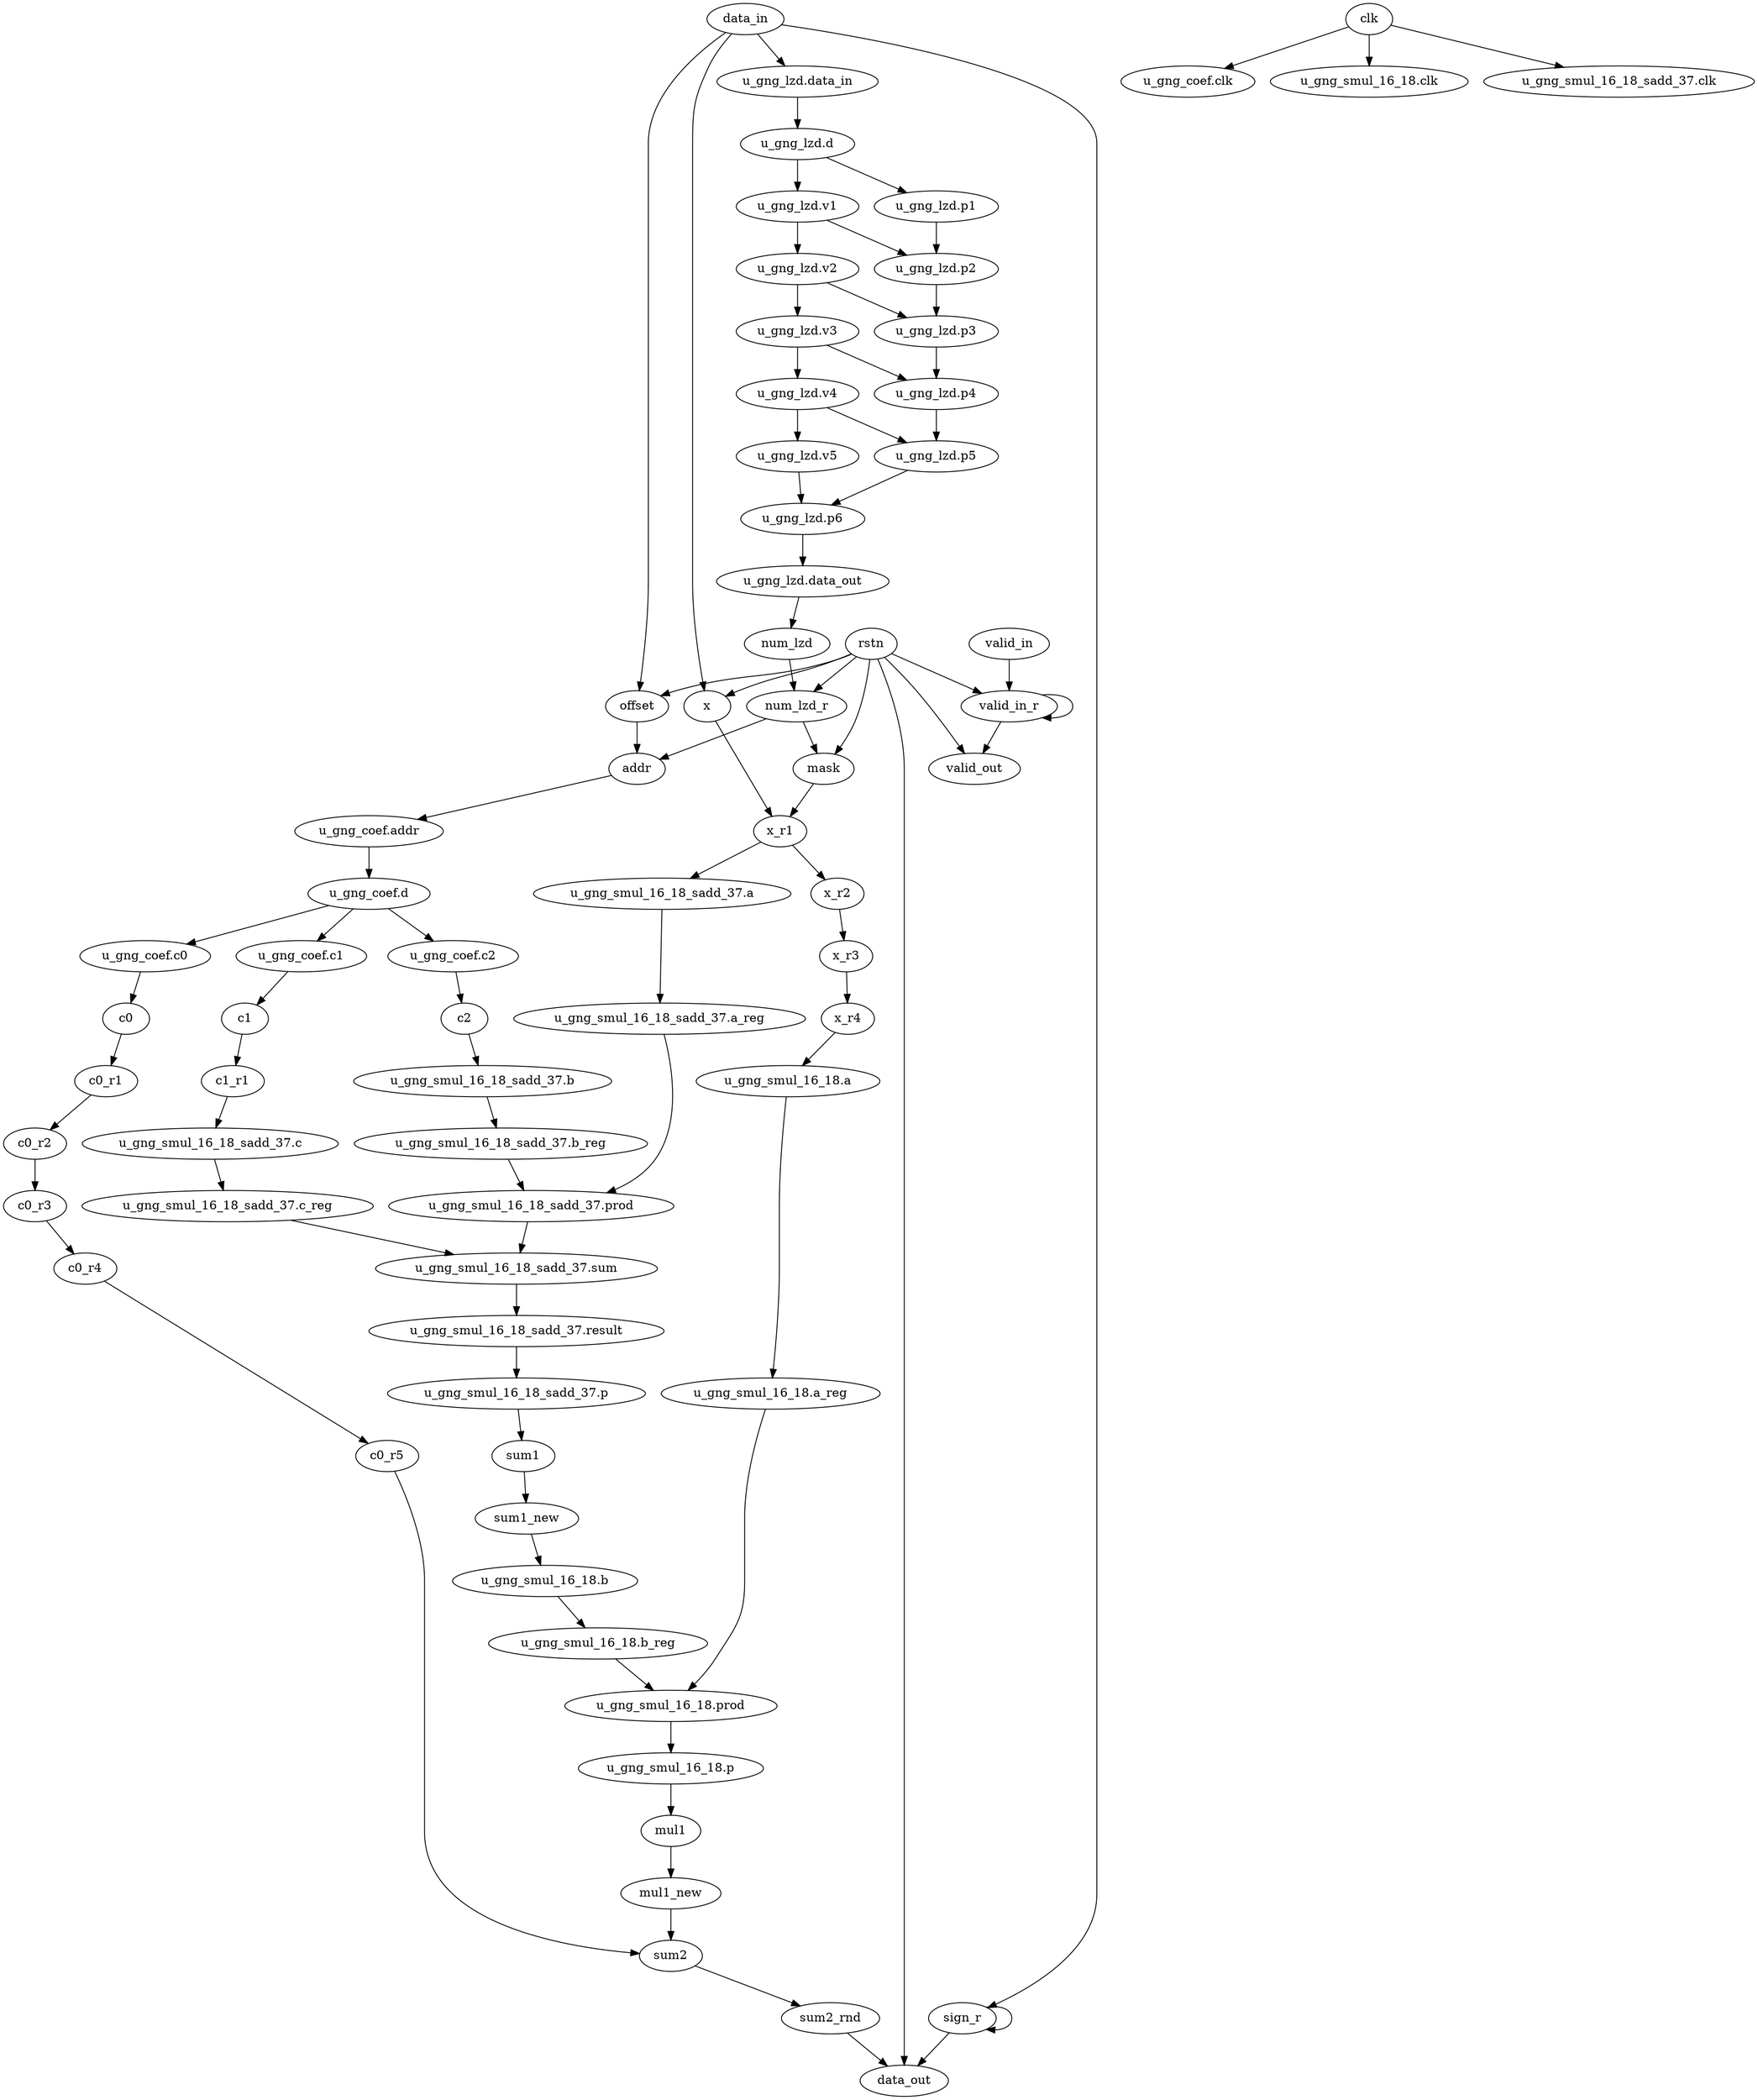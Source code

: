 digraph "()" {
	sum2 -> sum2_rnd	 [weight=1.0];
	sum1 -> sum1_new	 [weight=1.0];
	c1 -> c1_r1	 [weight=1.0];
	"u_gng_lzd.data_in" -> "u_gng_lzd.d"	 [weight=1.0];
	c0_r4 -> c0_r5	 [weight=1.0];
	clk -> "u_gng_coef.clk"	 [weight=1.0];
	clk -> "u_gng_smul_16_18.clk"	 [weight=1.0];
	clk -> "u_gng_smul_16_18_sadd_37.clk"	 [weight=1.0];
	"u_gng_coef.d" -> "u_gng_coef.c0"	 [weight=1.0];
	"u_gng_coef.d" -> "u_gng_coef.c1"	 [weight=1.0];
	"u_gng_coef.d" -> "u_gng_coef.c2"	 [weight=1.0];
	"u_gng_smul_16_18_sadd_37.a" -> "u_gng_smul_16_18_sadd_37.a_reg"	 [weight=1.0];
	"u_gng_smul_16_18_sadd_37.b" -> "u_gng_smul_16_18_sadd_37.b_reg"	 [weight=1.0];
	"u_gng_smul_16_18_sadd_37.c" -> "u_gng_smul_16_18_sadd_37.c_reg"	 [weight=1.0];
	"u_gng_smul_16_18_sadd_37.p" -> sum1	 [weight=1.0];
	"u_gng_lzd.v3" -> "u_gng_lzd.v4"	 [weight=7.0];
	"u_gng_lzd.v3" -> "u_gng_lzd.p4"	 [weight=7.0];
	"u_gng_lzd.v2" -> "u_gng_lzd.v3"	 [weight=15.0];
	"u_gng_lzd.v2" -> "u_gng_lzd.p3"	 [weight=15.0];
	"u_gng_lzd.data_out" -> num_lzd	 [weight=1.0];
	"u_gng_lzd.v1" -> "u_gng_lzd.v2"	 [weight=31.0];
	"u_gng_lzd.v1" -> "u_gng_lzd.p2"	 [weight=31.0];
	"u_gng_lzd.v5" -> "u_gng_lzd.p6"	 [weight=1.0];
	"u_gng_lzd.v4" -> "u_gng_lzd.v5"	 [weight=3.0];
	"u_gng_lzd.v4" -> "u_gng_lzd.p5"	 [weight=3.0];
	num_lzd -> num_lzd_r	 [weight=1.0];
	x -> x_r1	 [weight=1.0];
	"u_gng_smul_16_18_sadd_37.c_reg" -> "u_gng_smul_16_18_sadd_37.sum"	 [weight=1.0];
	"u_gng_smul_16_18.prod" -> "u_gng_smul_16_18.p"	 [weight=1.0];
	mul1 -> mul1_new	 [weight=1.0];
	addr -> "u_gng_coef.addr"	 [weight=1.0];
	"u_gng_smul_16_18.a_reg" -> "u_gng_smul_16_18.prod"	 [weight=1.0];
	rstn -> x	 [weight=2.0];
	rstn -> offset	 [weight=2.0];
	rstn -> num_lzd_r	 [weight=2.0];
	rstn -> data_out	 [weight=3.0];
	rstn -> valid_in_r	 [weight=2.0];
	rstn -> valid_out	 [weight=2.0];
	rstn -> mask	 [weight=18.0];
	"u_gng_smul_16_18_sadd_37.a_reg" -> "u_gng_smul_16_18_sadd_37.prod"	 [weight=1.0];
	"u_gng_smul_16_18.b_reg" -> "u_gng_smul_16_18.prod"	 [weight=1.0];
	offset -> addr	 [weight=1.0];
	data_in -> "u_gng_lzd.data_in"	 [weight=1.0];
	data_in -> x	 [weight=1.0];
	data_in -> offset	 [weight=1.0];
	data_in -> sign_r	 [weight=1.0];
	valid_in -> valid_in_r	 [weight=1.0];
	num_lzd_r -> addr	 [weight=1.0];
	num_lzd_r -> mask	 [weight=17.0];
	"u_gng_smul_16_18_sadd_37.result" -> "u_gng_smul_16_18_sadd_37.p"	 [weight=1.0];
	x_r1 -> "u_gng_smul_16_18_sadd_37.a"	 [weight=1.0];
	x_r1 -> x_r2	 [weight=1.0];
	valid_in_r -> valid_in_r	 [weight=1.0];
	valid_in_r -> valid_out	 [weight=1.0];
	x_r3 -> x_r4	 [weight=1.0];
	x_r2 -> x_r3	 [weight=1.0];
	x_r4 -> "u_gng_smul_16_18.a"	 [weight=1.0];
	"u_gng_coef.addr" -> "u_gng_coef.d"	 [weight=249.0];
	"u_gng_smul_16_18.p" -> mul1	 [weight=1.0];
	"u_gng_smul_16_18.a" -> "u_gng_smul_16_18.a_reg"	 [weight=1.0];
	"u_gng_smul_16_18.b" -> "u_gng_smul_16_18.b_reg"	 [weight=1.0];
	c2 -> "u_gng_smul_16_18_sadd_37.b"	 [weight=1.0];
	c0_r5 -> sum2	 [weight=1.0];
	c0 -> c0_r1	 [weight=1.0];
	c0_r3 -> c0_r4	 [weight=1.0];
	c0_r2 -> c0_r3	 [weight=1.0];
	c0_r1 -> c0_r2	 [weight=1.0];
	mul1_new -> sum2	 [weight=1.0];
	"u_gng_smul_16_18_sadd_37.prod" -> "u_gng_smul_16_18_sadd_37.sum"	 [weight=1.0];
	"u_gng_coef.c0" -> c0	 [weight=1.0];
	"u_gng_coef.c1" -> c1	 [weight=1.0];
	"u_gng_coef.c2" -> c2	 [weight=1.0];
	"u_gng_smul_16_18_sadd_37.sum" -> "u_gng_smul_16_18_sadd_37.result"	 [weight=1.0];
	"u_gng_lzd.d" -> "u_gng_lzd.v1"	 [weight=63.0];
	"u_gng_lzd.d" -> "u_gng_lzd.p1"	 [weight=32.0];
	sum2_rnd -> data_out	 [weight=2.0];
	c1_r1 -> "u_gng_smul_16_18_sadd_37.c"	 [weight=1.0];
	sign_r -> data_out	 [weight=2.0];
	sign_r -> sign_r	 [weight=1.0];
	sum1_new -> "u_gng_smul_16_18.b"	 [weight=1.0];
	"u_gng_lzd.p5" -> "u_gng_lzd.p6"	 [weight=1.0];
	"u_gng_lzd.p4" -> "u_gng_lzd.p5"	 [weight=3.0];
	"u_gng_lzd.p6" -> "u_gng_lzd.data_out"	 [weight=1.0];
	"u_gng_lzd.p1" -> "u_gng_lzd.p2"	 [weight=31.0];
	"u_gng_smul_16_18_sadd_37.b_reg" -> "u_gng_smul_16_18_sadd_37.prod"	 [weight=1.0];
	"u_gng_lzd.p3" -> "u_gng_lzd.p4"	 [weight=7.0];
	"u_gng_lzd.p2" -> "u_gng_lzd.p3"	 [weight=15.0];
	mask -> x_r1	 [weight=1.0];
}
